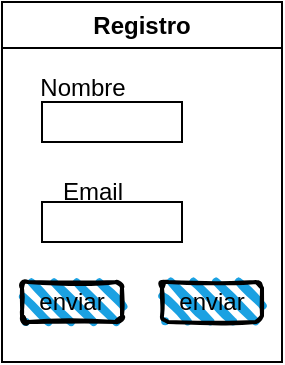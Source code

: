 <mxfile version="21.6.1" type="github">
  <diagram name="Página-1" id="iCWF2OASFUzqBn4Qq3Wk">
    <mxGraphModel dx="1114" dy="584" grid="1" gridSize="10" guides="1" tooltips="1" connect="1" arrows="1" fold="1" page="1" pageScale="1" pageWidth="827" pageHeight="1169" math="0" shadow="0">
      <root>
        <mxCell id="0" />
        <mxCell id="1" parent="0" />
        <mxCell id="Hev8tEymv11EYS9qXBb5-1" value="Registro" style="swimlane;whiteSpace=wrap;html=1;" parent="1" vertex="1">
          <mxGeometry x="50" y="20" width="140" height="180" as="geometry" />
        </mxCell>
        <mxCell id="Hev8tEymv11EYS9qXBb5-6" value="" style="whiteSpace=wrap;html=1;" parent="Hev8tEymv11EYS9qXBb5-1" vertex="1">
          <mxGeometry x="20" y="50" width="70" height="20" as="geometry" />
        </mxCell>
        <mxCell id="Hev8tEymv11EYS9qXBb5-8" value="" style="whiteSpace=wrap;html=1;" parent="Hev8tEymv11EYS9qXBb5-1" vertex="1">
          <mxGeometry x="20" y="100" width="70" height="20" as="geometry" />
        </mxCell>
        <mxCell id="Hev8tEymv11EYS9qXBb5-11" value="Email" style="text;html=1;align=center;verticalAlign=middle;resizable=0;points=[];autosize=1;strokeColor=none;fillColor=none;" parent="Hev8tEymv11EYS9qXBb5-1" vertex="1">
          <mxGeometry x="20" y="80" width="50" height="30" as="geometry" />
        </mxCell>
        <mxCell id="Hev8tEymv11EYS9qXBb5-12" value="enviar" style="rounded=1;whiteSpace=wrap;html=1;strokeWidth=2;fillWeight=4;hachureGap=8;hachureAngle=45;fillColor=#1ba1e2;sketch=1;" parent="Hev8tEymv11EYS9qXBb5-1" vertex="1">
          <mxGeometry x="10" y="140" width="50" height="20" as="geometry" />
        </mxCell>
        <mxCell id="Hev8tEymv11EYS9qXBb5-13" value="enviar" style="rounded=1;whiteSpace=wrap;html=1;strokeWidth=2;fillWeight=4;hachureGap=8;hachureAngle=45;fillColor=#1ba1e2;sketch=1;" parent="Hev8tEymv11EYS9qXBb5-1" vertex="1">
          <mxGeometry x="80" y="140" width="50" height="20" as="geometry" />
        </mxCell>
        <mxCell id="Hev8tEymv11EYS9qXBb5-9" value="Nombre" style="text;html=1;align=center;verticalAlign=middle;resizable=0;points=[];autosize=1;strokeColor=none;fillColor=none;" parent="1" vertex="1">
          <mxGeometry x="55" y="48" width="70" height="30" as="geometry" />
        </mxCell>
      </root>
    </mxGraphModel>
  </diagram>
</mxfile>
